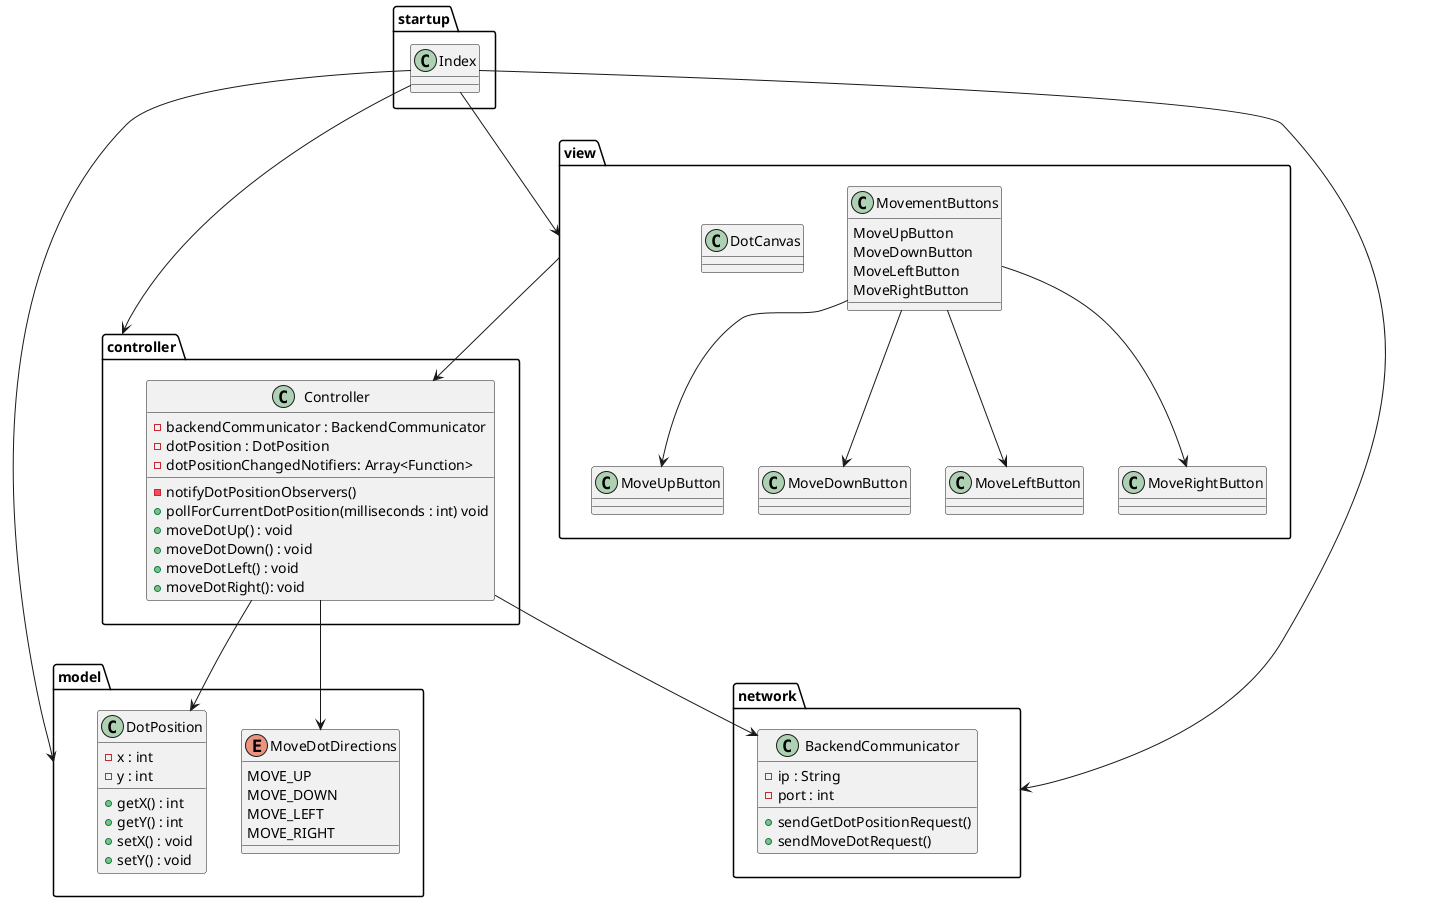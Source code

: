 @startuml

package startup
{
    class Index{

    }
}

package view {
    class MoveUpButton
    class MoveDownButton
    class MoveLeftButton
    class MoveRightButton

    class MovementButtons
    {
        MoveUpButton
        MoveDownButton
        MoveLeftButton
        MoveRightButton
    }

    class DotCanvas
}

package controller {
    class Controller{
        -backendCommunicator : BackendCommunicator
        -dotPosition : DotPosition
        -dotPositionChangedNotifiers: Array<Function>
        -notifyDotPositionObservers()
        +pollForCurrentDotPosition(milliseconds : int) void
        +moveDotUp() : void
        +moveDotDown() : void
        +moveDotLeft() : void
        +moveDotRight(): void
    }
}

package network {
    class BackendCommunicator{
        -ip : String
        -port : int
        +sendGetDotPositionRequest()
        +sendMoveDotRequest()
    }
}

package model {

enum MoveDotDirections {
    MOVE_UP
    MOVE_DOWN
    MOVE_LEFT
    MOVE_RIGHT
}
class DotPosition
    {
        -x : int
        -y : int
        +getX() : int
        +getY() : int
        +setX() : void
        +setY() : void
    }
}

Index --> view
Index --> controller
Index --> model
Index --> network

MovementButtons --> MoveDownButton
MovementButtons --> MoveUpButton
MovementButtons --> MoveLeftButton
MovementButtons --> MoveRightButton

view --> Controller

Controller --> DotPosition
Controller --> BackendCommunicator
Controller -> MoveDotDirections

@enduml